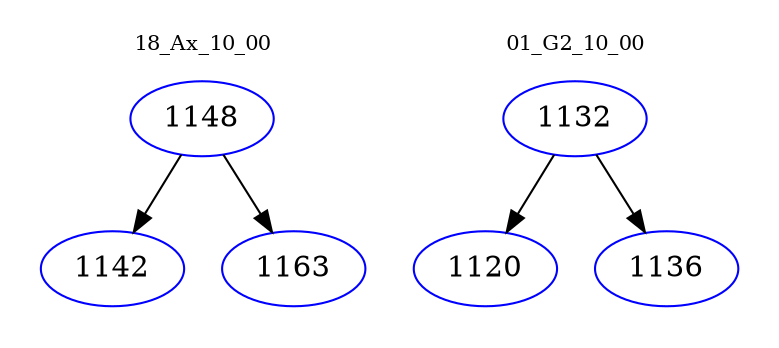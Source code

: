 digraph{
subgraph cluster_0 {
color = white
label = "18_Ax_10_00";
fontsize=10;
T0_1148 [label="1148", color="blue"]
T0_1148 -> T0_1142 [color="black"]
T0_1142 [label="1142", color="blue"]
T0_1148 -> T0_1163 [color="black"]
T0_1163 [label="1163", color="blue"]
}
subgraph cluster_1 {
color = white
label = "01_G2_10_00";
fontsize=10;
T1_1132 [label="1132", color="blue"]
T1_1132 -> T1_1120 [color="black"]
T1_1120 [label="1120", color="blue"]
T1_1132 -> T1_1136 [color="black"]
T1_1136 [label="1136", color="blue"]
}
}
